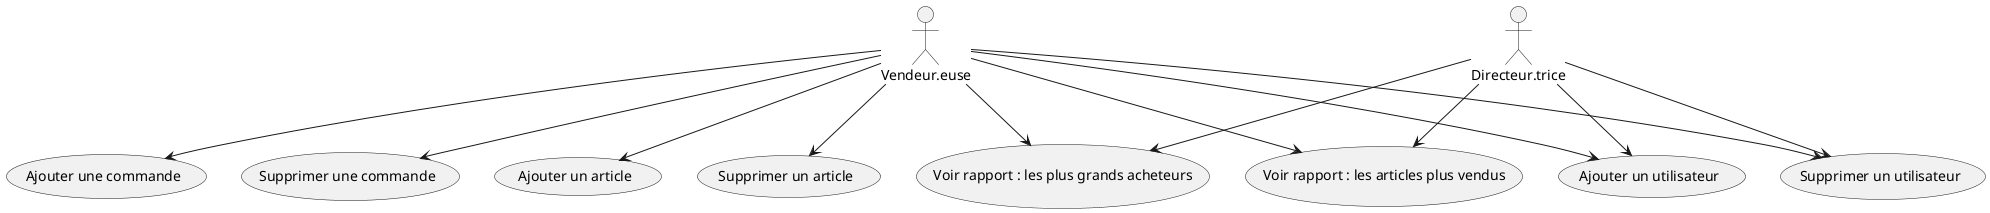 @startuml
    Vendeur.euse --> (Ajouter une commande)
    Vendeur.euse --> (Supprimer une commande)
    Vendeur.euse --> (Ajouter un article)
    Vendeur.euse --> (Supprimer un article)
    Vendeur.euse --> (Ajouter un utilisateur)
    Vendeur.euse --> (Supprimer un utilisateur)
    Vendeur.euse--> (Voir rapport : les plus grands acheteurs)
    Vendeur.euse --> (Voir rapport : les articles plus vendus)
    Directeur.trice --> (Ajouter un utilisateur)
    Directeur.trice --> (Supprimer un utilisateur)
    Directeur.trice --> (Voir rapport : les plus grands acheteurs)
    Directeur.trice --> (Voir rapport : les articles plus vendus)
@enduml
